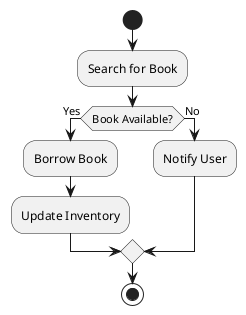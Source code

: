 @startuml
start
:Search for Book;
if (Book Available?) then (Yes)
    :Borrow Book;
    :Update Inventory;
else (No)
    :Notify User;
endif
stop
@enduml